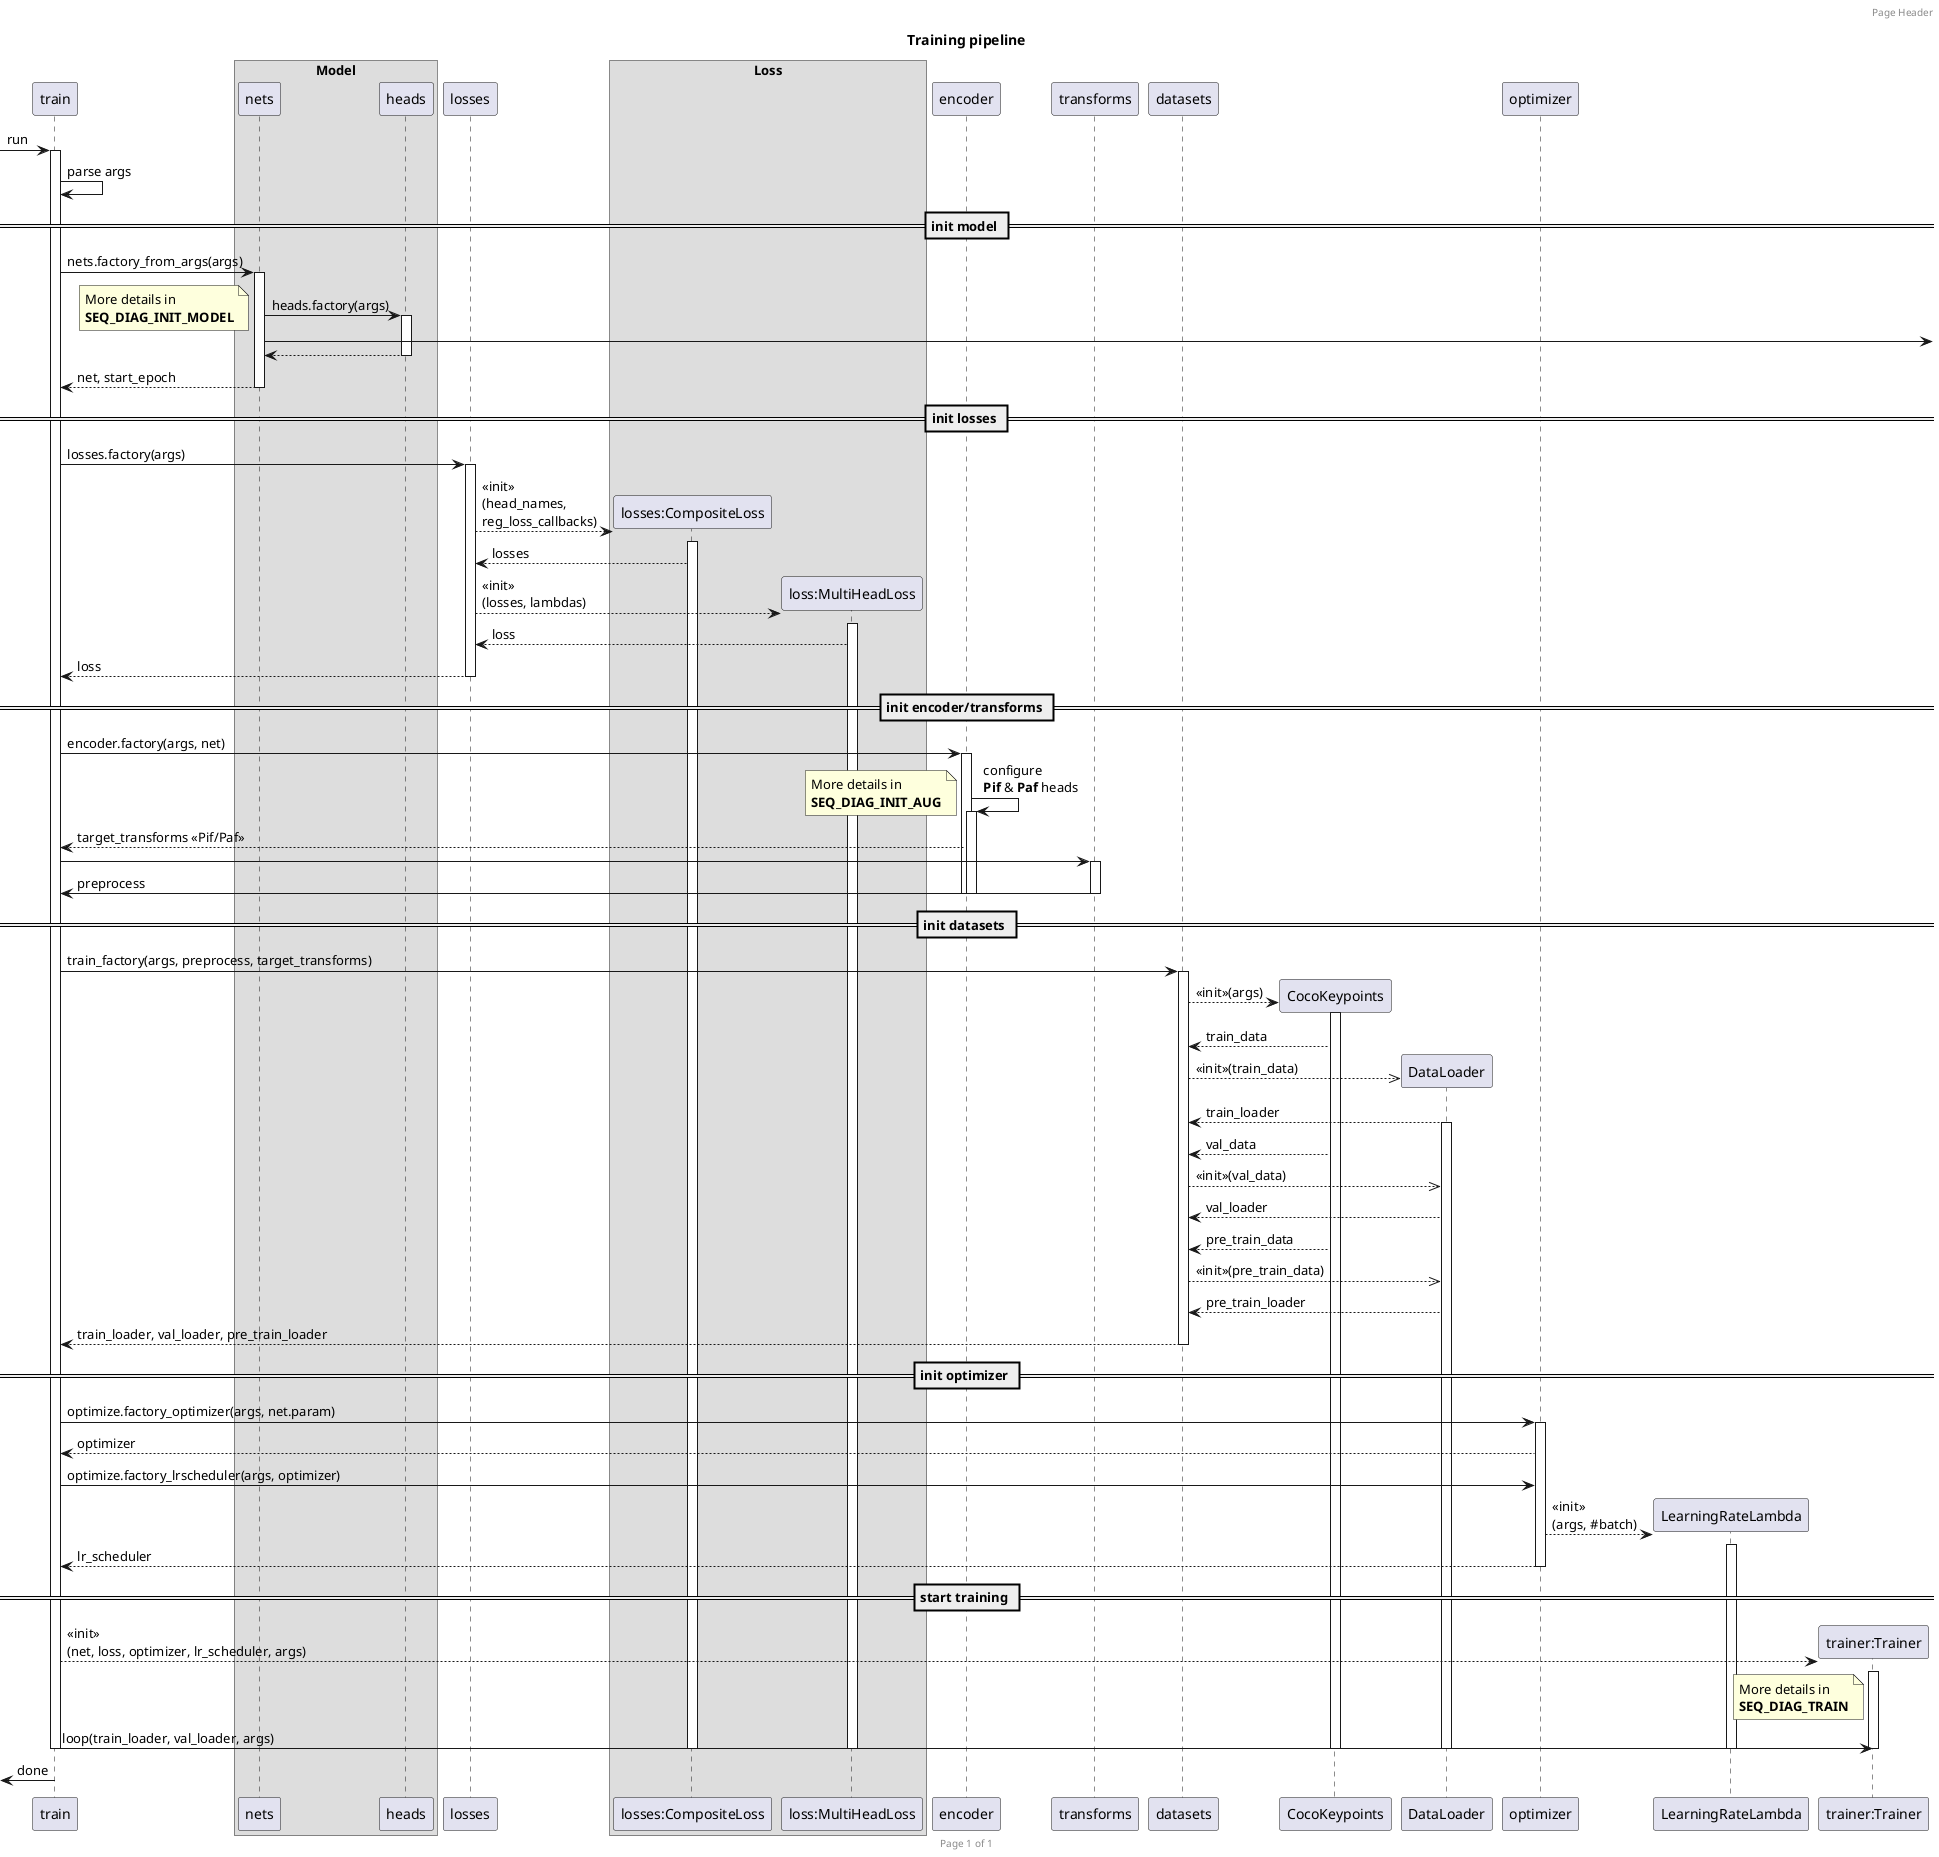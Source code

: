 @startuml
header Page Header
footer Page %page% of %lastpage%

title Training pipeline

[-> train : run
activate train
train -> train : parse args

== init model ==

train -> nets : nets.factory_from_args(args)
activate nets
nets -> heads : heads.factory(args)
activate heads
note left: More details in \n<b>SEQ_DIAG_INIT_MODEL</b>
nets ->]
heads --> nets
deactivate heads
nets --> train : net, start_epoch
deactivate nets

box "Model"
    participant nets
    participant heads
end box

== init losses ==

train -> losses : losses.factory(args)
activate losses
create "losses:CompositeLoss"
losses --> "losses:CompositeLoss" : <<init>>\n(head_names, \nreg_loss_callbacks)
activate "losses:CompositeLoss"
"losses:CompositeLoss" --> losses : losses
create "loss:MultiHeadLoss"
losses --> "loss:MultiHeadLoss" : <<init>>\n(losses, lambdas)
activate "loss:MultiHeadLoss"
"loss:MultiHeadLoss" --> losses : loss
losses --> train : loss
deactivate losses

box Loss
    participant "losses:CompositeLoss"
    participant "loss:MultiHeadLoss"
end box

== init encoder/transforms ==

train -> encoder : encoder.factory(args, net)
activate encoder
encoder -> encoder : configure \n<b>Pif</b> & <b>Paf</b> heads
activate encoder
note left: More details in \n<b>SEQ_DIAG_INIT_AUG</b>
encoder --> train : target_transforms <<Pif/Paf>>
train -> transforms
activate transforms
transforms -> train : preprocess
deactivate transforms
deactivate encoder
deactivate encoder

== init datasets ==

train -> datasets : train_factory(args, preprocess, target_transforms)
activate datasets
create CocoKeypoints
datasets --> CocoKeypoints : <<init>>(args)
activate CocoKeypoints
CocoKeypoints --> datasets : train_data
create DataLoader
datasets -->> DataLoader : <<init>>(train_data)
DataLoader --> datasets : train_loader
activate DataLoader

CocoKeypoints --> datasets : val_data
datasets -->> DataLoader : <<init>>(val_data)
DataLoader --> datasets : val_loader

CocoKeypoints --> datasets : pre_train_data
datasets -->> DataLoader : <<init>>(pre_train_data)
DataLoader --> datasets : pre_train_loader
datasets --> train : train_loader, val_loader, pre_train_loader
deactivate datasets

== init optimizer ==

train -> optimizer : optimize.factory_optimizer(args, net.param)
activate optimizer
optimizer --> train : optimizer
train -> optimizer : optimize.factory_lrscheduler(args, optimizer)
create LearningRateLambda
optimizer --> LearningRateLambda : <<init>>\n(args, #batch)
activate LearningRateLambda
optimizer --> train : lr_scheduler

deactivate optimizer

== start training ==
create "trainer:Trainer"
train --> "trainer:Trainer" : <<init>>\n(net, loss, optimizer, lr_scheduler, args)
activate "trainer:Trainer"
note left of "trainer:Trainer": More details in \n<b>SEQ_DIAG_TRAIN</b>
train -> "trainer:Trainer" : loop(train_loader, val_loader, args)

deactivate train
deactivate "losses:CompositeLoss"
deactivate "loss:MultiHeadLoss"
deactivate CocoKeypoints
deactivate DataLoader
deactivate LearningRateLambda
deactivate "trainer:Trainer"
[<- train : done
@enduml